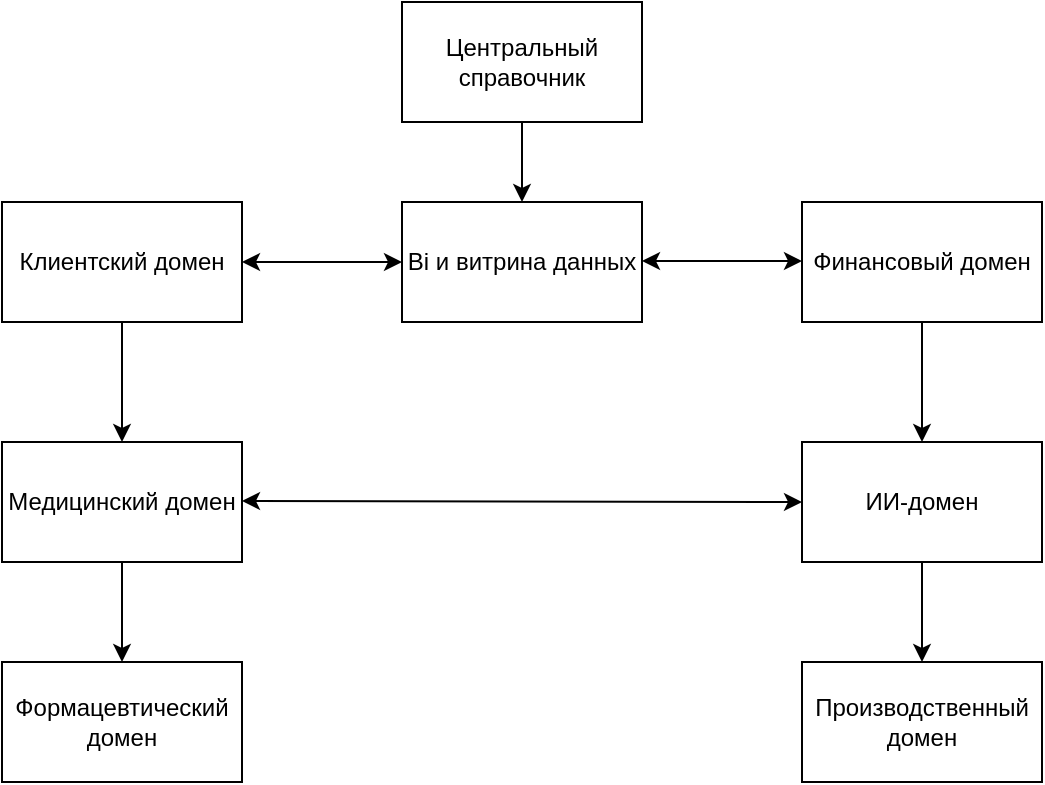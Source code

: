 <mxfile version="26.2.13">
  <diagram name="Страница — 1" id="PjfCI0y8L4D7RizlkesH">
    <mxGraphModel dx="1236" dy="675" grid="1" gridSize="10" guides="1" tooltips="1" connect="1" arrows="1" fold="1" page="1" pageScale="1" pageWidth="827" pageHeight="1169" math="0" shadow="0">
      <root>
        <mxCell id="0" />
        <mxCell id="1" parent="0" />
        <mxCell id="94ant_20KraC8PhqFv2V-9" style="edgeStyle=orthogonalEdgeStyle;rounded=0;orthogonalLoop=1;jettySize=auto;html=1;entryX=0.5;entryY=0;entryDx=0;entryDy=0;" edge="1" parent="1" source="94ant_20KraC8PhqFv2V-1" target="94ant_20KraC8PhqFv2V-3">
          <mxGeometry relative="1" as="geometry" />
        </mxCell>
        <mxCell id="94ant_20KraC8PhqFv2V-1" value="Центральный справочник" style="rounded=0;whiteSpace=wrap;html=1;" vertex="1" parent="1">
          <mxGeometry x="320" y="60" width="120" height="60" as="geometry" />
        </mxCell>
        <mxCell id="94ant_20KraC8PhqFv2V-12" style="edgeStyle=orthogonalEdgeStyle;rounded=0;orthogonalLoop=1;jettySize=auto;html=1;entryX=0.5;entryY=0;entryDx=0;entryDy=0;" edge="1" parent="1" source="94ant_20KraC8PhqFv2V-2" target="94ant_20KraC8PhqFv2V-5">
          <mxGeometry relative="1" as="geometry" />
        </mxCell>
        <mxCell id="94ant_20KraC8PhqFv2V-2" value="Клиентский домен" style="rounded=0;whiteSpace=wrap;html=1;" vertex="1" parent="1">
          <mxGeometry x="120" y="160" width="120" height="60" as="geometry" />
        </mxCell>
        <mxCell id="94ant_20KraC8PhqFv2V-3" value="Bi и витрина данных" style="rounded=0;whiteSpace=wrap;html=1;" vertex="1" parent="1">
          <mxGeometry x="320" y="160" width="120" height="60" as="geometry" />
        </mxCell>
        <mxCell id="94ant_20KraC8PhqFv2V-15" style="edgeStyle=orthogonalEdgeStyle;rounded=0;orthogonalLoop=1;jettySize=auto;html=1;entryX=0.5;entryY=0;entryDx=0;entryDy=0;" edge="1" parent="1" source="94ant_20KraC8PhqFv2V-4" target="94ant_20KraC8PhqFv2V-6">
          <mxGeometry relative="1" as="geometry" />
        </mxCell>
        <mxCell id="94ant_20KraC8PhqFv2V-4" value="Финансовый домен" style="rounded=0;whiteSpace=wrap;html=1;" vertex="1" parent="1">
          <mxGeometry x="520" y="160" width="120" height="60" as="geometry" />
        </mxCell>
        <mxCell id="94ant_20KraC8PhqFv2V-13" style="edgeStyle=orthogonalEdgeStyle;rounded=0;orthogonalLoop=1;jettySize=auto;html=1;entryX=0.5;entryY=0;entryDx=0;entryDy=0;" edge="1" parent="1" source="94ant_20KraC8PhqFv2V-5" target="94ant_20KraC8PhqFv2V-7">
          <mxGeometry relative="1" as="geometry" />
        </mxCell>
        <mxCell id="94ant_20KraC8PhqFv2V-5" value="Медицинский домен" style="rounded=0;whiteSpace=wrap;html=1;" vertex="1" parent="1">
          <mxGeometry x="120" y="280" width="120" height="60" as="geometry" />
        </mxCell>
        <mxCell id="94ant_20KraC8PhqFv2V-14" style="edgeStyle=orthogonalEdgeStyle;rounded=0;orthogonalLoop=1;jettySize=auto;html=1;entryX=0.5;entryY=0;entryDx=0;entryDy=0;" edge="1" parent="1" source="94ant_20KraC8PhqFv2V-6" target="94ant_20KraC8PhqFv2V-8">
          <mxGeometry relative="1" as="geometry" />
        </mxCell>
        <mxCell id="94ant_20KraC8PhqFv2V-6" value="ИИ-домен" style="rounded=0;whiteSpace=wrap;html=1;" vertex="1" parent="1">
          <mxGeometry x="520" y="280" width="120" height="60" as="geometry" />
        </mxCell>
        <mxCell id="94ant_20KraC8PhqFv2V-7" value="Формацевтический домен" style="rounded=0;whiteSpace=wrap;html=1;" vertex="1" parent="1">
          <mxGeometry x="120" y="390" width="120" height="60" as="geometry" />
        </mxCell>
        <mxCell id="94ant_20KraC8PhqFv2V-8" value="Производственный домен" style="rounded=0;whiteSpace=wrap;html=1;" vertex="1" parent="1">
          <mxGeometry x="520" y="390" width="120" height="60" as="geometry" />
        </mxCell>
        <mxCell id="94ant_20KraC8PhqFv2V-11" value="" style="endArrow=classic;startArrow=classic;html=1;rounded=0;exitX=1;exitY=0.5;exitDx=0;exitDy=0;entryX=0;entryY=0.5;entryDx=0;entryDy=0;" edge="1" parent="1" source="94ant_20KraC8PhqFv2V-2" target="94ant_20KraC8PhqFv2V-3">
          <mxGeometry width="50" height="50" relative="1" as="geometry">
            <mxPoint x="290" y="310" as="sourcePoint" />
            <mxPoint x="340" y="260" as="targetPoint" />
          </mxGeometry>
        </mxCell>
        <mxCell id="94ant_20KraC8PhqFv2V-16" value="" style="endArrow=classic;startArrow=classic;html=1;rounded=0;exitX=1;exitY=0.5;exitDx=0;exitDy=0;entryX=0;entryY=0.5;entryDx=0;entryDy=0;" edge="1" parent="1">
          <mxGeometry width="50" height="50" relative="1" as="geometry">
            <mxPoint x="440" y="189.5" as="sourcePoint" />
            <mxPoint x="520" y="189.5" as="targetPoint" />
          </mxGeometry>
        </mxCell>
        <mxCell id="94ant_20KraC8PhqFv2V-17" value="" style="endArrow=classic;startArrow=classic;html=1;rounded=0;exitX=1;exitY=0.5;exitDx=0;exitDy=0;entryX=0;entryY=0.5;entryDx=0;entryDy=0;" edge="1" parent="1" target="94ant_20KraC8PhqFv2V-6">
          <mxGeometry width="50" height="50" relative="1" as="geometry">
            <mxPoint x="240" y="309.5" as="sourcePoint" />
            <mxPoint x="320" y="309.5" as="targetPoint" />
          </mxGeometry>
        </mxCell>
      </root>
    </mxGraphModel>
  </diagram>
</mxfile>
